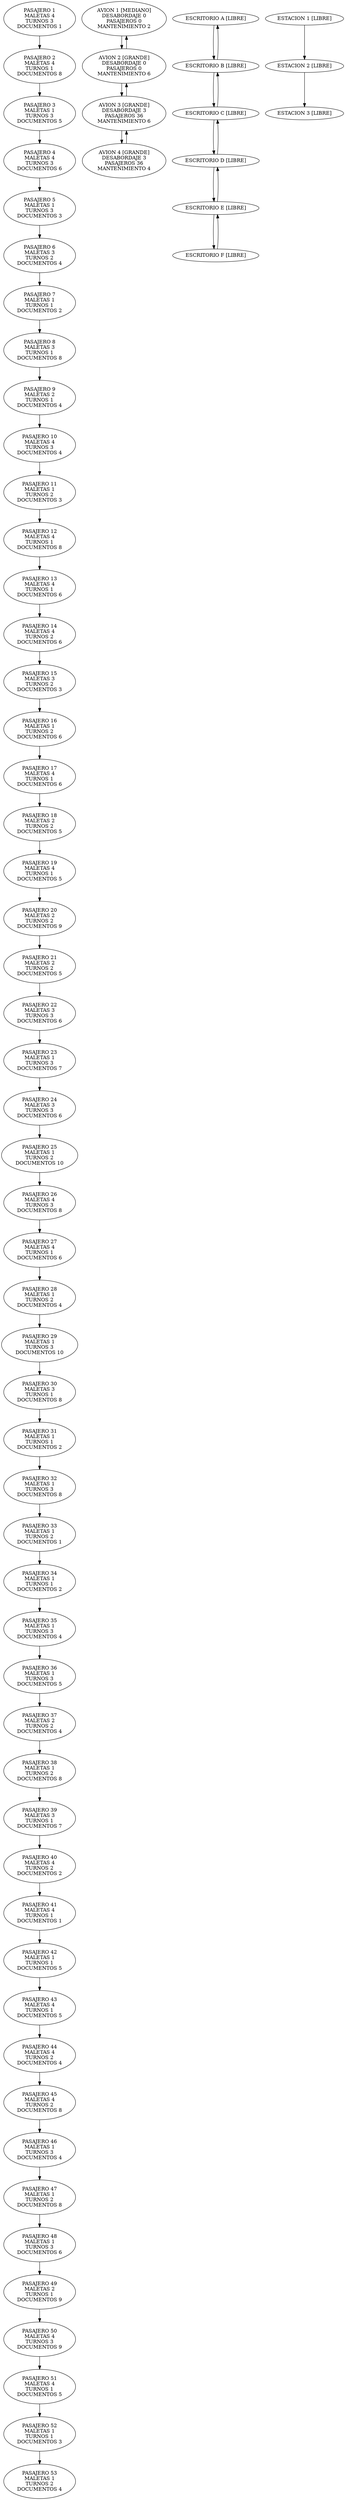 digraph graficoGeneral{
nodo1146822918[label="PASAJERO 1
MALETAS 4
TURNOS 3
DOCUMENTOS 1"];
nodo1146822918->nodo676534548;
nodo676534548[label="PASAJERO 2
MALETAS 4
TURNOS 1
DOCUMENTOS 8"];
nodo676534548->nodo729174622;
nodo729174622[label="PASAJERO 3
MALETAS 1
TURNOS 3
DOCUMENTOS 5"];
nodo729174622->nodo524968118;
nodo524968118[label="PASAJERO 4
MALETAS 4
TURNOS 3
DOCUMENTOS 6"];
nodo524968118->nodo42213704;
nodo42213704[label="PASAJERO 5
MALETAS 1
TURNOS 3
DOCUMENTOS 3"];
nodo42213704->nodo841946037;
nodo841946037[label="PASAJERO 6
MALETAS 3
TURNOS 2
DOCUMENTOS 4"];
nodo841946037->nodo726811404;
nodo726811404[label="PASAJERO 7
MALETAS 1
TURNOS 1
DOCUMENTOS 2"];
nodo726811404->nodo1733417216;
nodo1733417216[label="PASAJERO 8
MALETAS 3
TURNOS 1
DOCUMENTOS 8"];
nodo1733417216->nodo1148992195;
nodo1148992195[label="PASAJERO 9
MALETAS 2
TURNOS 1
DOCUMENTOS 4"];
nodo1148992195->nodo235154242;
nodo235154242[label="PASAJERO 10
MALETAS 4
TURNOS 3
DOCUMENTOS 4"];
nodo235154242->nodo938951597;
nodo938951597[label="PASAJERO 11
MALETAS 1
TURNOS 2
DOCUMENTOS 3"];
nodo938951597->nodo1585911178;
nodo1585911178[label="PASAJERO 12
MALETAS 4
TURNOS 1
DOCUMENTOS 8"];
nodo1585911178->nodo2064160443;
nodo2064160443[label="PASAJERO 13
MALETAS 4
TURNOS 1
DOCUMENTOS 6"];
nodo2064160443->nodo1417280675;
nodo1417280675[label="PASAJERO 14
MALETAS 4
TURNOS 2
DOCUMENTOS 6"];
nodo1417280675->nodo1503541162;
nodo1503541162[label="PASAJERO 15
MALETAS 3
TURNOS 2
DOCUMENTOS 3"];
nodo1503541162->nodo1070813782;
nodo1070813782[label="PASAJERO 16
MALETAS 1
TURNOS 2
DOCUMENTOS 6"];
nodo1070813782->nodo802994834;
nodo802994834[label="PASAJERO 17
MALETAS 4
TURNOS 1
DOCUMENTOS 6"];
nodo802994834->nodo1516153839;
nodo1516153839[label="PASAJERO 18
MALETAS 2
TURNOS 2
DOCUMENTOS 5"];
nodo1516153839->nodo162817395;
nodo162817395[label="PASAJERO 19
MALETAS 4
TURNOS 1
DOCUMENTOS 5"];
nodo162817395->nodo231373449;
nodo231373449[label="PASAJERO 20
MALETAS 2
TURNOS 2
DOCUMENTOS 9"];
nodo231373449->nodo1191729544;
nodo1191729544[label="PASAJERO 21
MALETAS 2
TURNOS 2
DOCUMENTOS 5"];
nodo1191729544->nodo1747358549;
nodo1747358549[label="PASAJERO 22
MALETAS 3
TURNOS 3
DOCUMENTOS 6"];
nodo1747358549->nodo1116990687;
nodo1116990687[label="PASAJERO 23
MALETAS 1
TURNOS 3
DOCUMENTOS 7"];
nodo1116990687->nodo483645494;
nodo483645494[label="PASAJERO 24
MALETAS 3
TURNOS 3
DOCUMENTOS 6"];
nodo483645494->nodo429004349;
nodo429004349[label="PASAJERO 25
MALETAS 1
TURNOS 2
DOCUMENTOS 10"];
nodo429004349->nodo1173525089;
nodo1173525089[label="PASAJERO 26
MALETAS 4
TURNOS 3
DOCUMENTOS 8"];
nodo1173525089->nodo408578836;
nodo408578836[label="PASAJERO 27
MALETAS 4
TURNOS 1
DOCUMENTOS 6"];
nodo408578836->nodo441057857;
nodo441057857[label="PASAJERO 28
MALETAS 1
TURNOS 2
DOCUMENTOS 4"];
nodo441057857->nodo333499595;
nodo333499595[label="PASAJERO 29
MALETAS 1
TURNOS 3
DOCUMENTOS 10"];
nodo333499595->nodo1120941388;
nodo1120941388[label="PASAJERO 30
MALETAS 3
TURNOS 1
DOCUMENTOS 8"];
nodo1120941388->nodo161084617;
nodo161084617[label="PASAJERO 31
MALETAS 1
TURNOS 1
DOCUMENTOS 2"];
nodo161084617->nodo1124837297;
nodo1124837297[label="PASAJERO 32
MALETAS 1
TURNOS 3
DOCUMENTOS 8"];
nodo1124837297->nodo1452846479;
nodo1452846479[label="PASAJERO 33
MALETAS 1
TURNOS 2
DOCUMENTOS 1"];
nodo1452846479->nodo354523205;
nodo354523205[label="PASAJERO 34
MALETAS 1
TURNOS 1
DOCUMENTOS 2"];
nodo354523205->nodo1406671252;
nodo1406671252[label="PASAJERO 35
MALETAS 1
TURNOS 3
DOCUMENTOS 4"];
nodo1406671252->nodo1299192433;
nodo1299192433[label="PASAJERO 36
MALETAS 1
TURNOS 3
DOCUMENTOS 5"];
nodo1299192433->nodo1586967173;
nodo1586967173[label="PASAJERO 37
MALETAS 2
TURNOS 2
DOCUMENTOS 4"];
nodo1586967173->nodo1198353058;
nodo1198353058[label="PASAJERO 38
MALETAS 1
TURNOS 2
DOCUMENTOS 8"];
nodo1198353058->nodo1416286050;
nodo1416286050[label="PASAJERO 39
MALETAS 3
TURNOS 1
DOCUMENTOS 7"];
nodo1416286050->nodo419755020;
nodo419755020[label="PASAJERO 40
MALETAS 4
TURNOS 2
DOCUMENTOS 2"];
nodo419755020->nodo2128674483;
nodo2128674483[label="PASAJERO 41
MALETAS 4
TURNOS 1
DOCUMENTOS 1"];
nodo2128674483->nodo1391768503;
nodo1391768503[label="PASAJERO 42
MALETAS 1
TURNOS 1
DOCUMENTOS 5"];
nodo1391768503->nodo1357346644;
nodo1357346644[label="PASAJERO 43
MALETAS 4
TURNOS 1
DOCUMENTOS 5"];
nodo1357346644->nodo1862094288;
nodo1862094288[label="PASAJERO 44
MALETAS 4
TURNOS 2
DOCUMENTOS 4"];
nodo1862094288->nodo395387866;
nodo395387866[label="PASAJERO 45
MALETAS 4
TURNOS 2
DOCUMENTOS 8"];
nodo395387866->nodo1611617172;
nodo1611617172[label="PASAJERO 46
MALETAS 1
TURNOS 3
DOCUMENTOS 4"];
nodo1611617172->nodo188339478;
nodo188339478[label="PASAJERO 47
MALETAS 1
TURNOS 2
DOCUMENTOS 8"];
nodo188339478->nodo263096940;
nodo263096940[label="PASAJERO 48
MALETAS 1
TURNOS 3
DOCUMENTOS 6"];
nodo263096940->nodo289404848;
nodo289404848[label="PASAJERO 49
MALETAS 2
TURNOS 1
DOCUMENTOS 9"];
nodo289404848->nodo196515312;
nodo196515312[label="PASAJERO 50
MALETAS 4
TURNOS 3
DOCUMENTOS 9"];
nodo196515312->nodo1323458805;
nodo1323458805[label="PASAJERO 51
MALETAS 4
TURNOS 1
DOCUMENTOS 5"];
nodo1323458805->nodo895774383;
nodo895774383[label="PASAJERO 52
MALETAS 1
TURNOS 1
DOCUMENTOS 3"];
nodo895774383->nodo1527287236;
nodo1527287236[label="PASAJERO 53
MALETAS 1
TURNOS 2
DOCUMENTOS 4"];
nodo1182370801[label="AVION 1 [MEDIANO]
DESABORDAJE 0
PASAJEROS 0
MANTENIMIENTO 2"];
nodo1182370801->nodo858292163;
nodo858292163->nodo1182370801;
nodo858292163[label="AVION 2 [GRANDE]
DESABORDAJE 0
PASAJEROS 0
MANTENIMIENTO 6"];
nodo858292163->nodo1493613645;
nodo1493613645->nodo858292163;
nodo1493613645[label="AVION 3 [GRANDE]
DESABORDAJE 3
PASAJEROS 36
MANTENIMIENTO 6"];
nodo1493613645->nodo464910265;
nodo464910265->nodo1493613645;
nodo464910265[label="AVION 4 [GRANDE]
DESABORDAJE 3
PASAJEROS 36
MANTENIMIENTO 4"];
nodo714550232[label="ESCRITORIO A [LIBRE]"];
nodo714550232->nodo884019052;
nodo884019052->nodo714550232;
nodo884019052[label="ESCRITORIO B [LIBRE]"];
nodo884019052->nodo1362785864;
nodo1362785864->nodo884019052;
nodo1362785864[label="ESCRITORIO C [LIBRE]"];
nodo1362785864->nodo1528191389;
nodo1528191389->nodo1362785864;
nodo1528191389[label="ESCRITORIO D [LIBRE]"];
nodo1528191389->nodo1221357772;
nodo1221357772->nodo1528191389;
nodo1221357772[label="ESCRITORIO E [LIBRE]"];
nodo1221357772->nodo1958403286;
nodo1958403286->nodo1221357772;
nodo1958403286[label="ESCRITORIO F [LIBRE]"];
nodo1991277631[label="ESTACION 1 [LIBRE]"];
nodo1991277631->nodo528685509;
nodo528685509[label="ESTACION 2 [LIBRE]"];
nodo528685509->nodo887247081;
nodo887247081[label="ESTACION 3 [LIBRE]"];

}
